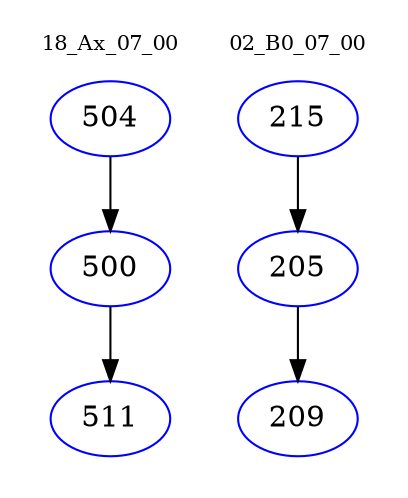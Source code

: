 digraph{
subgraph cluster_0 {
color = white
label = "18_Ax_07_00";
fontsize=10;
T0_504 [label="504", color="blue"]
T0_504 -> T0_500 [color="black"]
T0_500 [label="500", color="blue"]
T0_500 -> T0_511 [color="black"]
T0_511 [label="511", color="blue"]
}
subgraph cluster_1 {
color = white
label = "02_B0_07_00";
fontsize=10;
T1_215 [label="215", color="blue"]
T1_215 -> T1_205 [color="black"]
T1_205 [label="205", color="blue"]
T1_205 -> T1_209 [color="black"]
T1_209 [label="209", color="blue"]
}
}
